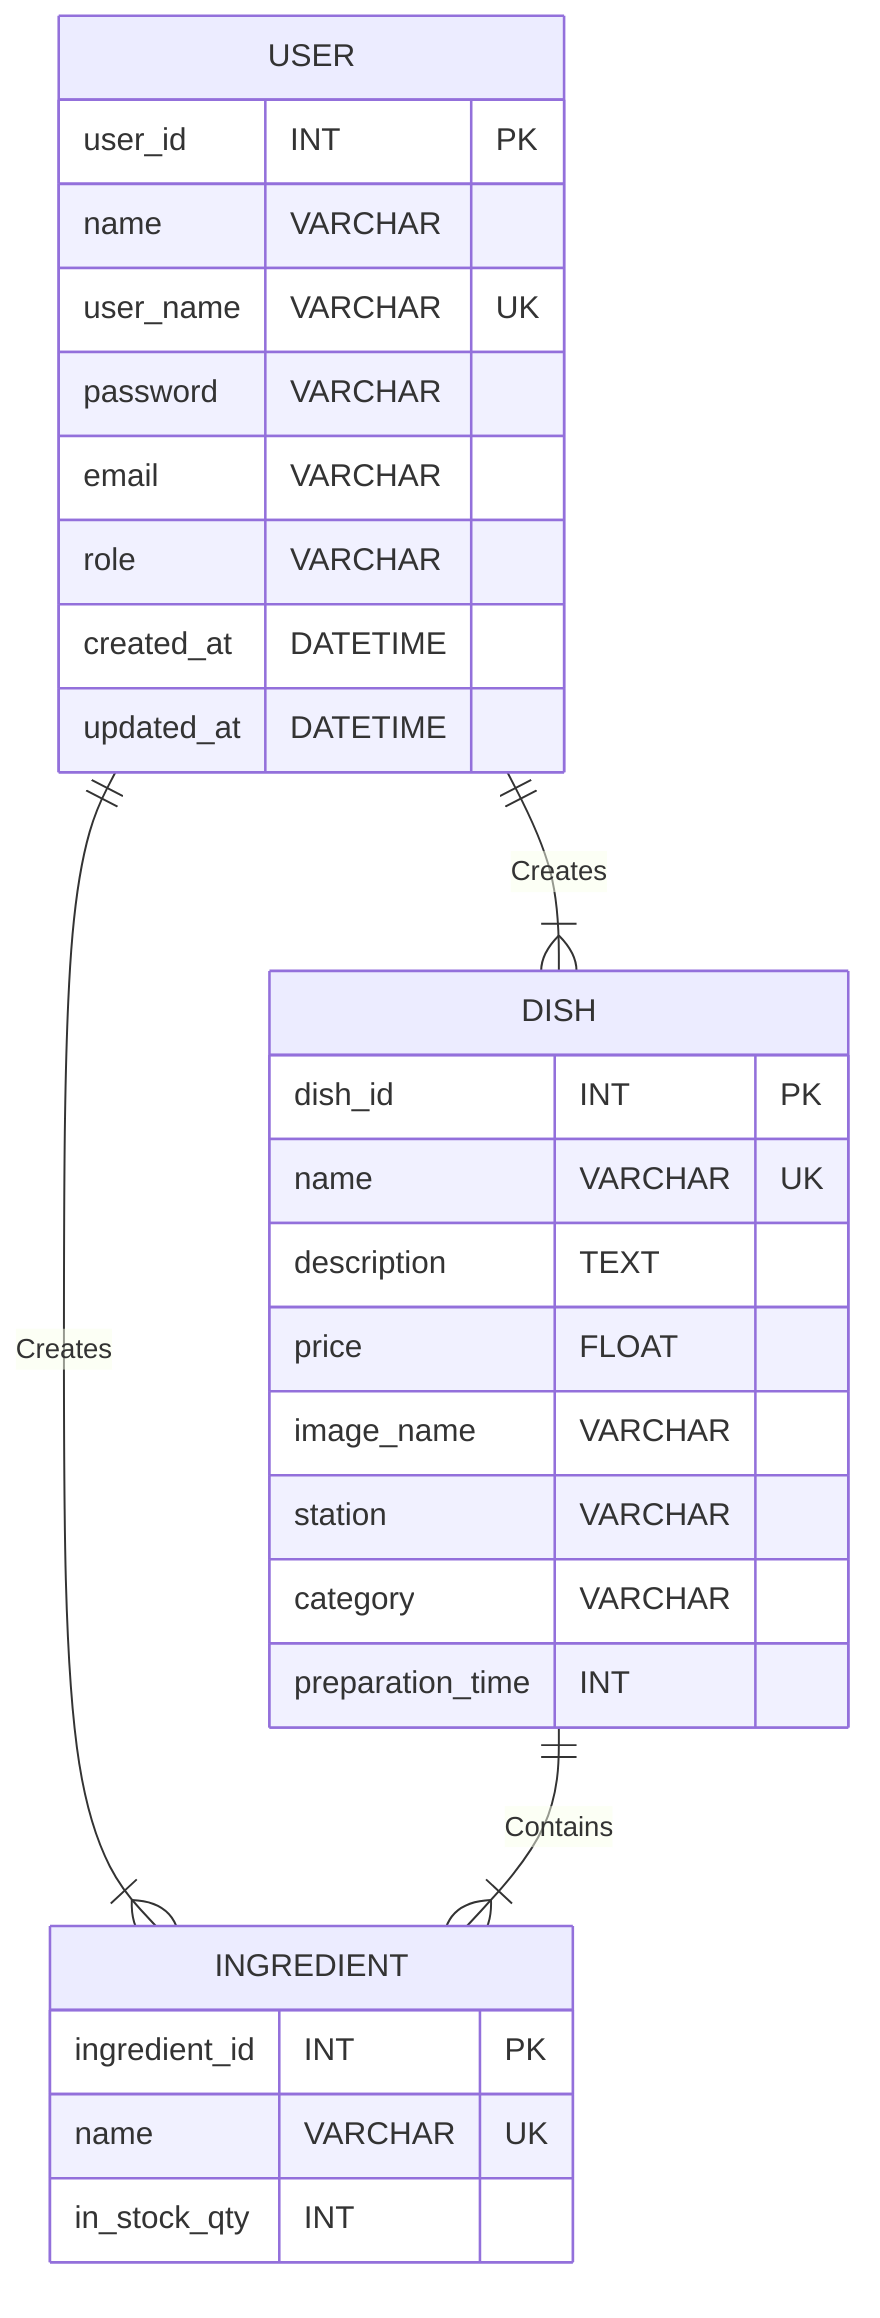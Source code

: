 erDiagram
    %% Admin-related entities

    DISH {
        dish_id INT PK
        name VARCHAR UK
        description TEXT
        price FLOAT
        image_name VARCHAR
        station VARCHAR
        category VARCHAR
        preparation_time INT
    }

    INGREDIENT {
        ingredient_id INT PK
        name VARCHAR UK
        in_stock_qty INT
    }

    USER {
        user_id INT PK
        name VARCHAR
        user_name VARCHAR UK
        password VARCHAR
        email VARCHAR
        role VARCHAR
        created_at DATETIME
        updated_at DATETIME
    }
    USER ||--|{ INGREDIENT : Creates
    DISH ||--|{ INGREDIENT: Contains
    USER ||--|{ DISH : Creates
